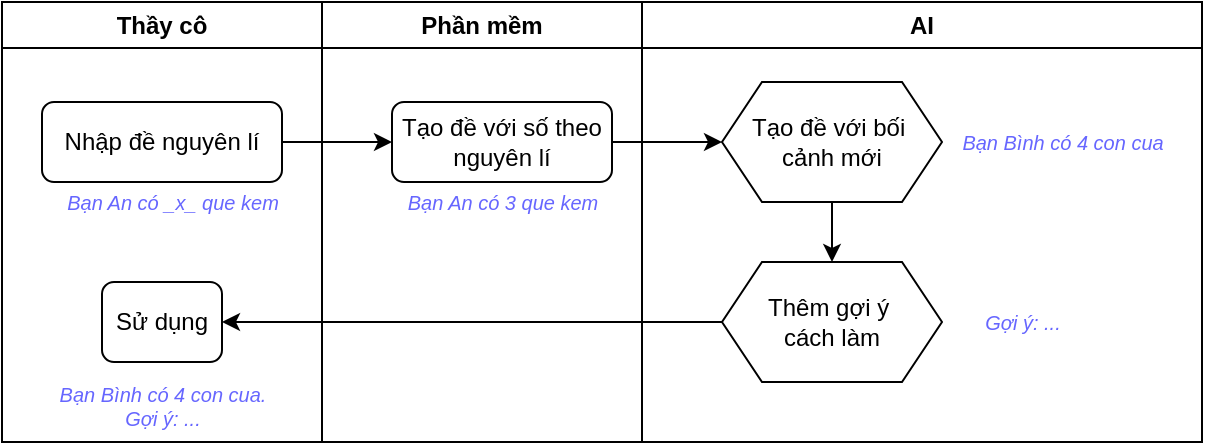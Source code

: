 <mxfile version="26.0.9">
  <diagram name="Page-1" id="IxxBUJ1OWtB2D4gqVUxz">
    <mxGraphModel dx="734" dy="538" grid="1" gridSize="10" guides="1" tooltips="1" connect="1" arrows="1" fold="1" page="1" pageScale="1" pageWidth="850" pageHeight="1100" math="0" shadow="0">
      <root>
        <mxCell id="0" />
        <mxCell id="1" parent="0" />
        <mxCell id="sm34zIC-MB-IUexv08lY-1" value="Thầy cô" style="swimlane;whiteSpace=wrap;html=1;" vertex="1" parent="1">
          <mxGeometry x="80" y="80" width="160" height="220" as="geometry" />
        </mxCell>
        <mxCell id="sm34zIC-MB-IUexv08lY-4" value="Nhập đề nguyên lí" style="rounded=1;whiteSpace=wrap;html=1;" vertex="1" parent="sm34zIC-MB-IUexv08lY-1">
          <mxGeometry x="20" y="50" width="120" height="40" as="geometry" />
        </mxCell>
        <mxCell id="sm34zIC-MB-IUexv08lY-16" value="Sử dụng" style="rounded=1;whiteSpace=wrap;html=1;" vertex="1" parent="sm34zIC-MB-IUexv08lY-1">
          <mxGeometry x="50" y="140" width="60" height="40" as="geometry" />
        </mxCell>
        <mxCell id="sm34zIC-MB-IUexv08lY-5" value="Bạn An có _x_ que kem" style="text;html=1;align=center;verticalAlign=middle;resizable=0;points=[];autosize=1;strokeColor=none;fillColor=none;fontStyle=2;fontSize=10;fontColor=#6666FF;shadow=1;" vertex="1" parent="sm34zIC-MB-IUexv08lY-1">
          <mxGeometry x="20" y="85" width="130" height="30" as="geometry" />
        </mxCell>
        <mxCell id="sm34zIC-MB-IUexv08lY-23" value="Bạn Bình có 4 con cua.&lt;div&gt;Gợi ý: ...&lt;/div&gt;" style="text;html=1;align=center;verticalAlign=middle;resizable=0;points=[];autosize=1;strokeColor=none;fillColor=none;fontStyle=2;fontSize=10;fontFamily=Helvetica;fontColor=#6666FF;" vertex="1" parent="sm34zIC-MB-IUexv08lY-1">
          <mxGeometry x="15" y="182" width="130" height="40" as="geometry" />
        </mxCell>
        <mxCell id="sm34zIC-MB-IUexv08lY-2" value="Phần mềm" style="swimlane;whiteSpace=wrap;html=1;" vertex="1" parent="1">
          <mxGeometry x="240" y="80" width="160" height="220" as="geometry" />
        </mxCell>
        <mxCell id="sm34zIC-MB-IUexv08lY-9" value="Tạo đề với số theo nguyên lí" style="rounded=1;whiteSpace=wrap;html=1;" vertex="1" parent="sm34zIC-MB-IUexv08lY-2">
          <mxGeometry x="35" y="50" width="110" height="40" as="geometry" />
        </mxCell>
        <mxCell id="sm34zIC-MB-IUexv08lY-20" value="Bạn An có 3 que kem" style="text;html=1;align=center;verticalAlign=middle;resizable=0;points=[];autosize=1;strokeColor=none;fillColor=none;fontStyle=2;fontSize=10;shadow=1;fontFamily=Helvetica;fontColor=#6666FF;" vertex="1" parent="sm34zIC-MB-IUexv08lY-2">
          <mxGeometry x="30" y="85" width="120" height="30" as="geometry" />
        </mxCell>
        <mxCell id="sm34zIC-MB-IUexv08lY-3" value="AI" style="swimlane;whiteSpace=wrap;html=1;" vertex="1" parent="1">
          <mxGeometry x="400" y="80" width="280" height="220" as="geometry" />
        </mxCell>
        <mxCell id="sm34zIC-MB-IUexv08lY-18" value="" style="edgeStyle=orthogonalEdgeStyle;rounded=0;orthogonalLoop=1;jettySize=auto;html=1;" edge="1" parent="sm34zIC-MB-IUexv08lY-3" source="sm34zIC-MB-IUexv08lY-13" target="sm34zIC-MB-IUexv08lY-15">
          <mxGeometry relative="1" as="geometry" />
        </mxCell>
        <mxCell id="sm34zIC-MB-IUexv08lY-13" value="Tạo đề với bối&amp;nbsp;&lt;div&gt;cảnh mới&lt;/div&gt;" style="shape=hexagon;perimeter=hexagonPerimeter2;whiteSpace=wrap;html=1;fixedSize=1;" vertex="1" parent="sm34zIC-MB-IUexv08lY-3">
          <mxGeometry x="40" y="40" width="110" height="60" as="geometry" />
        </mxCell>
        <mxCell id="sm34zIC-MB-IUexv08lY-15" value="Thêm gợi ý&amp;nbsp;&lt;div&gt;cách làm&lt;/div&gt;" style="shape=hexagon;perimeter=hexagonPerimeter2;whiteSpace=wrap;html=1;fixedSize=1;" vertex="1" parent="sm34zIC-MB-IUexv08lY-3">
          <mxGeometry x="40" y="130" width="110" height="60" as="geometry" />
        </mxCell>
        <mxCell id="sm34zIC-MB-IUexv08lY-21" value="Bạn Bình có 4 con cua" style="text;html=1;align=center;verticalAlign=middle;resizable=0;points=[];autosize=1;strokeColor=none;fillColor=none;fontStyle=2;fontSize=10;fontFamily=Helvetica;fontColor=#6666FF;" vertex="1" parent="sm34zIC-MB-IUexv08lY-3">
          <mxGeometry x="150" y="55" width="120" height="30" as="geometry" />
        </mxCell>
        <mxCell id="sm34zIC-MB-IUexv08lY-22" value="Gợi ý: ..." style="text;html=1;align=center;verticalAlign=middle;resizable=0;points=[];autosize=1;strokeColor=none;fillColor=none;fontStyle=2;fontSize=10;fontFamily=Helvetica;fontColor=#6666FF;" vertex="1" parent="sm34zIC-MB-IUexv08lY-3">
          <mxGeometry x="160" y="145" width="60" height="30" as="geometry" />
        </mxCell>
        <mxCell id="sm34zIC-MB-IUexv08lY-10" value="" style="edgeStyle=orthogonalEdgeStyle;rounded=0;orthogonalLoop=1;jettySize=auto;html=1;" edge="1" parent="1" source="sm34zIC-MB-IUexv08lY-4" target="sm34zIC-MB-IUexv08lY-9">
          <mxGeometry relative="1" as="geometry" />
        </mxCell>
        <mxCell id="sm34zIC-MB-IUexv08lY-17" style="edgeStyle=orthogonalEdgeStyle;rounded=0;orthogonalLoop=1;jettySize=auto;html=1;entryX=0;entryY=0.5;entryDx=0;entryDy=0;" edge="1" parent="1" source="sm34zIC-MB-IUexv08lY-9" target="sm34zIC-MB-IUexv08lY-13">
          <mxGeometry relative="1" as="geometry" />
        </mxCell>
        <mxCell id="sm34zIC-MB-IUexv08lY-19" style="edgeStyle=orthogonalEdgeStyle;rounded=0;orthogonalLoop=1;jettySize=auto;html=1;entryX=1;entryY=0.5;entryDx=0;entryDy=0;" edge="1" parent="1" source="sm34zIC-MB-IUexv08lY-15" target="sm34zIC-MB-IUexv08lY-16">
          <mxGeometry relative="1" as="geometry" />
        </mxCell>
      </root>
    </mxGraphModel>
  </diagram>
</mxfile>
